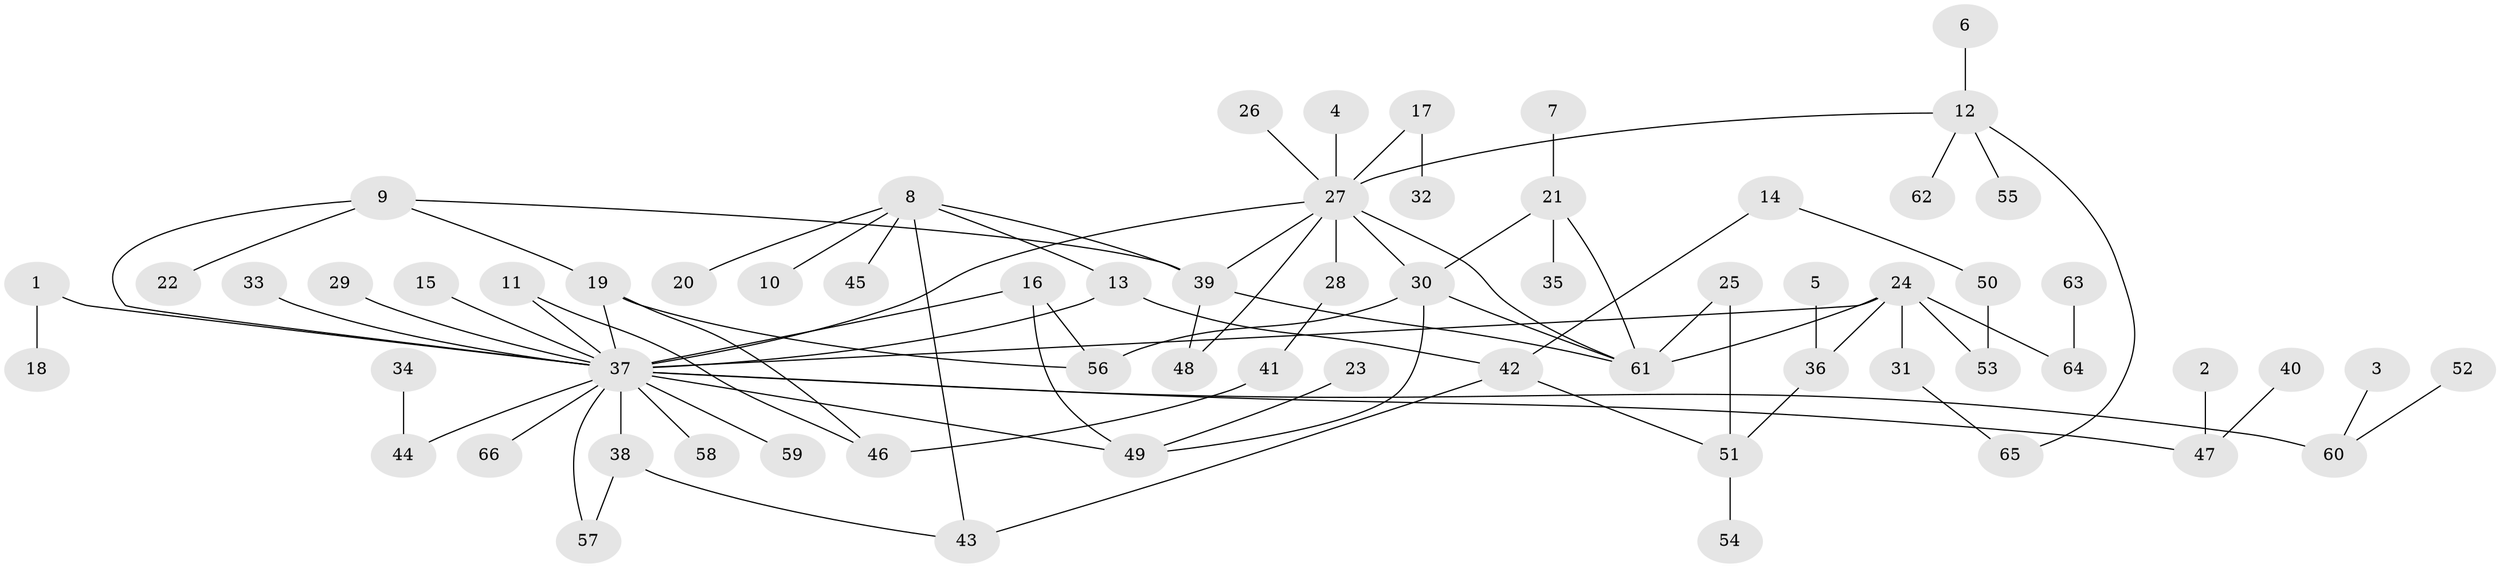 // original degree distribution, {4: 0.07339449541284404, 24: 0.009174311926605505, 3: 0.12844036697247707, 2: 0.1743119266055046, 7: 0.027522935779816515, 12: 0.009174311926605505, 6: 0.01834862385321101, 1: 0.5045871559633027, 5: 0.05504587155963303}
// Generated by graph-tools (version 1.1) at 2025/36/03/04/25 23:36:38]
// undirected, 66 vertices, 86 edges
graph export_dot {
  node [color=gray90,style=filled];
  1;
  2;
  3;
  4;
  5;
  6;
  7;
  8;
  9;
  10;
  11;
  12;
  13;
  14;
  15;
  16;
  17;
  18;
  19;
  20;
  21;
  22;
  23;
  24;
  25;
  26;
  27;
  28;
  29;
  30;
  31;
  32;
  33;
  34;
  35;
  36;
  37;
  38;
  39;
  40;
  41;
  42;
  43;
  44;
  45;
  46;
  47;
  48;
  49;
  50;
  51;
  52;
  53;
  54;
  55;
  56;
  57;
  58;
  59;
  60;
  61;
  62;
  63;
  64;
  65;
  66;
  1 -- 18 [weight=1.0];
  1 -- 37 [weight=1.0];
  2 -- 47 [weight=1.0];
  3 -- 60 [weight=1.0];
  4 -- 27 [weight=1.0];
  5 -- 36 [weight=1.0];
  6 -- 12 [weight=1.0];
  7 -- 21 [weight=1.0];
  8 -- 10 [weight=1.0];
  8 -- 13 [weight=1.0];
  8 -- 20 [weight=1.0];
  8 -- 39 [weight=1.0];
  8 -- 43 [weight=1.0];
  8 -- 45 [weight=1.0];
  9 -- 19 [weight=1.0];
  9 -- 22 [weight=1.0];
  9 -- 37 [weight=1.0];
  9 -- 39 [weight=1.0];
  11 -- 37 [weight=1.0];
  11 -- 46 [weight=2.0];
  12 -- 27 [weight=1.0];
  12 -- 55 [weight=1.0];
  12 -- 62 [weight=1.0];
  12 -- 65 [weight=1.0];
  13 -- 37 [weight=1.0];
  13 -- 42 [weight=1.0];
  14 -- 42 [weight=1.0];
  14 -- 50 [weight=1.0];
  15 -- 37 [weight=1.0];
  16 -- 37 [weight=1.0];
  16 -- 49 [weight=1.0];
  16 -- 56 [weight=1.0];
  17 -- 27 [weight=1.0];
  17 -- 32 [weight=1.0];
  19 -- 37 [weight=1.0];
  19 -- 46 [weight=1.0];
  19 -- 56 [weight=1.0];
  21 -- 30 [weight=1.0];
  21 -- 35 [weight=1.0];
  21 -- 61 [weight=1.0];
  23 -- 49 [weight=1.0];
  24 -- 31 [weight=1.0];
  24 -- 36 [weight=1.0];
  24 -- 37 [weight=1.0];
  24 -- 53 [weight=1.0];
  24 -- 61 [weight=1.0];
  24 -- 64 [weight=1.0];
  25 -- 51 [weight=1.0];
  25 -- 61 [weight=1.0];
  26 -- 27 [weight=1.0];
  27 -- 28 [weight=1.0];
  27 -- 30 [weight=1.0];
  27 -- 37 [weight=1.0];
  27 -- 39 [weight=1.0];
  27 -- 48 [weight=1.0];
  27 -- 61 [weight=1.0];
  28 -- 41 [weight=1.0];
  29 -- 37 [weight=1.0];
  30 -- 49 [weight=1.0];
  30 -- 56 [weight=1.0];
  30 -- 61 [weight=1.0];
  31 -- 65 [weight=1.0];
  33 -- 37 [weight=1.0];
  34 -- 44 [weight=1.0];
  36 -- 51 [weight=1.0];
  37 -- 38 [weight=2.0];
  37 -- 44 [weight=1.0];
  37 -- 47 [weight=1.0];
  37 -- 49 [weight=1.0];
  37 -- 57 [weight=1.0];
  37 -- 58 [weight=1.0];
  37 -- 59 [weight=1.0];
  37 -- 60 [weight=2.0];
  37 -- 66 [weight=1.0];
  38 -- 43 [weight=1.0];
  38 -- 57 [weight=1.0];
  39 -- 48 [weight=1.0];
  39 -- 61 [weight=1.0];
  40 -- 47 [weight=1.0];
  41 -- 46 [weight=1.0];
  42 -- 43 [weight=1.0];
  42 -- 51 [weight=1.0];
  50 -- 53 [weight=1.0];
  51 -- 54 [weight=1.0];
  52 -- 60 [weight=1.0];
  63 -- 64 [weight=1.0];
}
